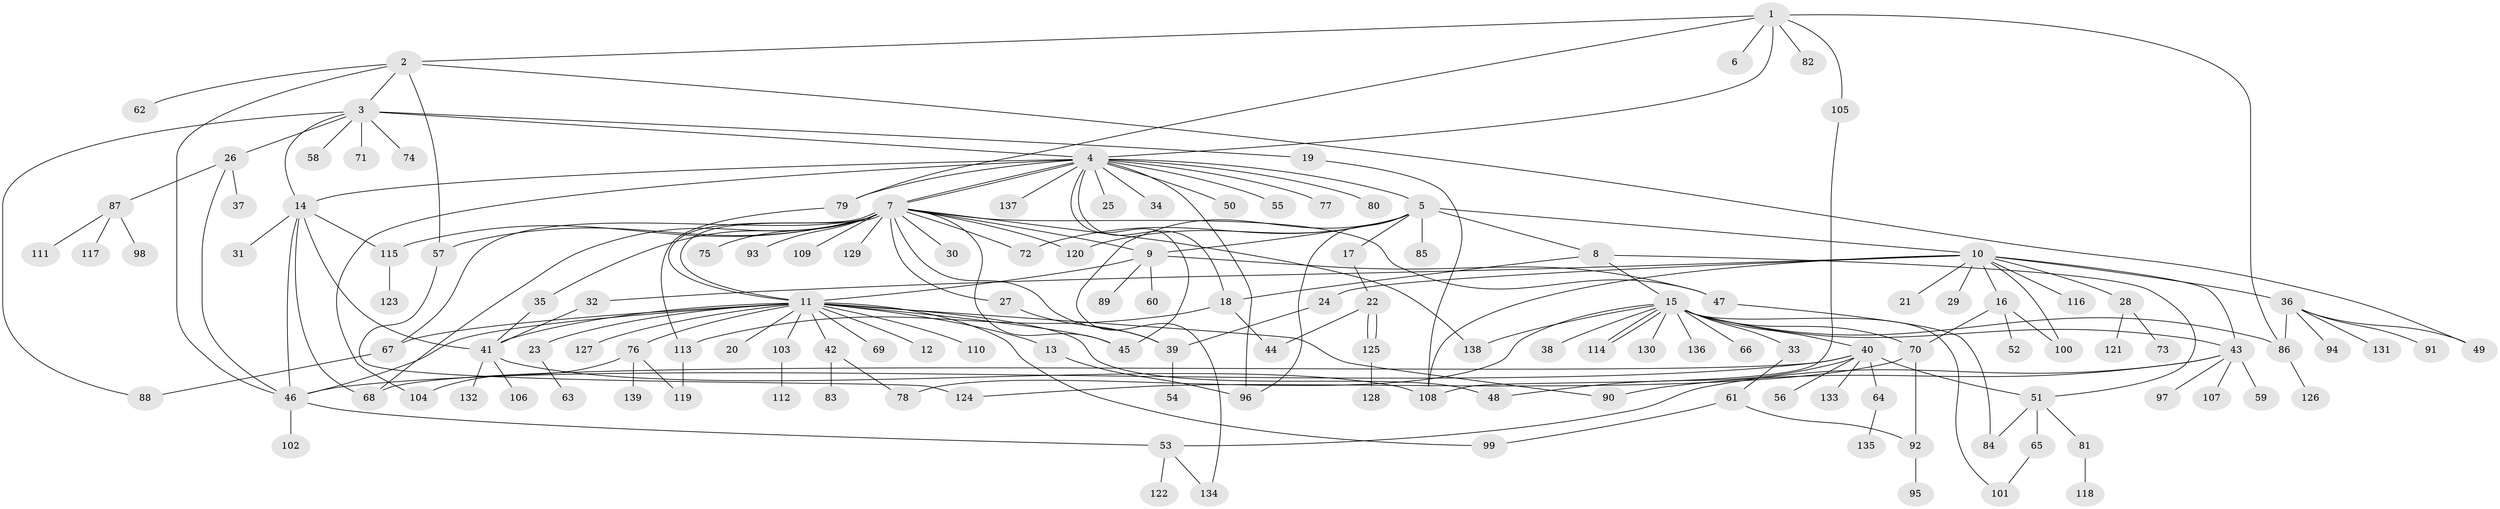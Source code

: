 // coarse degree distribution, {7: 0.030927835051546393, 6: 0.020618556701030927, 8: 0.020618556701030927, 17: 0.010309278350515464, 20: 0.010309278350515464, 1: 0.4639175257731959, 21: 0.020618556701030927, 4: 0.09278350515463918, 5: 0.010309278350515464, 2: 0.1958762886597938, 15: 0.010309278350515464, 3: 0.1134020618556701}
// Generated by graph-tools (version 1.1) at 2025/18/03/04/25 18:18:12]
// undirected, 139 vertices, 195 edges
graph export_dot {
graph [start="1"]
  node [color=gray90,style=filled];
  1;
  2;
  3;
  4;
  5;
  6;
  7;
  8;
  9;
  10;
  11;
  12;
  13;
  14;
  15;
  16;
  17;
  18;
  19;
  20;
  21;
  22;
  23;
  24;
  25;
  26;
  27;
  28;
  29;
  30;
  31;
  32;
  33;
  34;
  35;
  36;
  37;
  38;
  39;
  40;
  41;
  42;
  43;
  44;
  45;
  46;
  47;
  48;
  49;
  50;
  51;
  52;
  53;
  54;
  55;
  56;
  57;
  58;
  59;
  60;
  61;
  62;
  63;
  64;
  65;
  66;
  67;
  68;
  69;
  70;
  71;
  72;
  73;
  74;
  75;
  76;
  77;
  78;
  79;
  80;
  81;
  82;
  83;
  84;
  85;
  86;
  87;
  88;
  89;
  90;
  91;
  92;
  93;
  94;
  95;
  96;
  97;
  98;
  99;
  100;
  101;
  102;
  103;
  104;
  105;
  106;
  107;
  108;
  109;
  110;
  111;
  112;
  113;
  114;
  115;
  116;
  117;
  118;
  119;
  120;
  121;
  122;
  123;
  124;
  125;
  126;
  127;
  128;
  129;
  130;
  131;
  132;
  133;
  134;
  135;
  136;
  137;
  138;
  139;
  1 -- 2;
  1 -- 4;
  1 -- 6;
  1 -- 79;
  1 -- 82;
  1 -- 86;
  1 -- 105;
  2 -- 3;
  2 -- 46;
  2 -- 49;
  2 -- 57;
  2 -- 62;
  3 -- 4;
  3 -- 14;
  3 -- 19;
  3 -- 26;
  3 -- 58;
  3 -- 71;
  3 -- 74;
  3 -- 88;
  4 -- 5;
  4 -- 7;
  4 -- 7;
  4 -- 14;
  4 -- 18;
  4 -- 25;
  4 -- 34;
  4 -- 45;
  4 -- 50;
  4 -- 55;
  4 -- 77;
  4 -- 79;
  4 -- 80;
  4 -- 96;
  4 -- 104;
  4 -- 137;
  5 -- 8;
  5 -- 9;
  5 -- 10;
  5 -- 17;
  5 -- 72;
  5 -- 85;
  5 -- 96;
  5 -- 120;
  5 -- 134;
  7 -- 9;
  7 -- 11;
  7 -- 11;
  7 -- 27;
  7 -- 30;
  7 -- 35;
  7 -- 39;
  7 -- 45;
  7 -- 47;
  7 -- 57;
  7 -- 67;
  7 -- 68;
  7 -- 72;
  7 -- 75;
  7 -- 93;
  7 -- 109;
  7 -- 115;
  7 -- 120;
  7 -- 129;
  7 -- 138;
  8 -- 15;
  8 -- 18;
  8 -- 51;
  9 -- 11;
  9 -- 47;
  9 -- 60;
  9 -- 89;
  10 -- 16;
  10 -- 21;
  10 -- 24;
  10 -- 28;
  10 -- 29;
  10 -- 32;
  10 -- 36;
  10 -- 43;
  10 -- 100;
  10 -- 108;
  10 -- 116;
  11 -- 12;
  11 -- 13;
  11 -- 20;
  11 -- 23;
  11 -- 41;
  11 -- 42;
  11 -- 45;
  11 -- 46;
  11 -- 48;
  11 -- 67;
  11 -- 69;
  11 -- 76;
  11 -- 90;
  11 -- 99;
  11 -- 103;
  11 -- 110;
  11 -- 127;
  13 -- 96;
  14 -- 31;
  14 -- 41;
  14 -- 46;
  14 -- 68;
  14 -- 115;
  15 -- 33;
  15 -- 38;
  15 -- 40;
  15 -- 43;
  15 -- 66;
  15 -- 70;
  15 -- 78;
  15 -- 86;
  15 -- 101;
  15 -- 114;
  15 -- 114;
  15 -- 130;
  15 -- 136;
  15 -- 138;
  16 -- 52;
  16 -- 70;
  16 -- 100;
  17 -- 22;
  18 -- 44;
  18 -- 113;
  19 -- 108;
  22 -- 44;
  22 -- 125;
  22 -- 125;
  23 -- 63;
  24 -- 39;
  26 -- 37;
  26 -- 46;
  26 -- 87;
  27 -- 39;
  28 -- 73;
  28 -- 121;
  32 -- 41;
  33 -- 61;
  35 -- 41;
  36 -- 49;
  36 -- 86;
  36 -- 91;
  36 -- 94;
  36 -- 131;
  39 -- 54;
  40 -- 46;
  40 -- 48;
  40 -- 51;
  40 -- 56;
  40 -- 64;
  40 -- 68;
  40 -- 133;
  41 -- 106;
  41 -- 108;
  41 -- 132;
  42 -- 78;
  42 -- 83;
  43 -- 53;
  43 -- 59;
  43 -- 90;
  43 -- 97;
  43 -- 107;
  46 -- 53;
  46 -- 102;
  47 -- 84;
  51 -- 65;
  51 -- 81;
  51 -- 84;
  53 -- 122;
  53 -- 134;
  57 -- 124;
  61 -- 92;
  61 -- 99;
  64 -- 135;
  65 -- 101;
  67 -- 88;
  70 -- 92;
  70 -- 124;
  76 -- 104;
  76 -- 119;
  76 -- 139;
  79 -- 113;
  81 -- 118;
  86 -- 126;
  87 -- 98;
  87 -- 111;
  87 -- 117;
  92 -- 95;
  103 -- 112;
  105 -- 108;
  113 -- 119;
  115 -- 123;
  125 -- 128;
}
